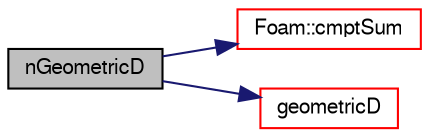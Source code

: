 digraph "nGeometricD"
{
  bgcolor="transparent";
  edge [fontname="FreeSans",fontsize="10",labelfontname="FreeSans",labelfontsize="10"];
  node [fontname="FreeSans",fontsize="10",shape=record];
  rankdir="LR";
  Node9707 [label="nGeometricD",height=0.2,width=0.4,color="black", fillcolor="grey75", style="filled", fontcolor="black"];
  Node9707 -> Node9708 [color="midnightblue",fontsize="10",style="solid",fontname="FreeSans"];
  Node9708 [label="Foam::cmptSum",height=0.2,width=0.4,color="red",URL="$a21124.html#a856e2ab6c2bb530a1e314c9d4188f8f0"];
  Node9707 -> Node9719 [color="midnightblue",fontsize="10",style="solid",fontname="FreeSans"];
  Node9719 [label="geometricD",height=0.2,width=0.4,color="red",URL="$a27410.html#afeb0c5ec9cb10317d78597051a1bead2",tooltip="Return the vector of geometric directions in mesh. "];
}
